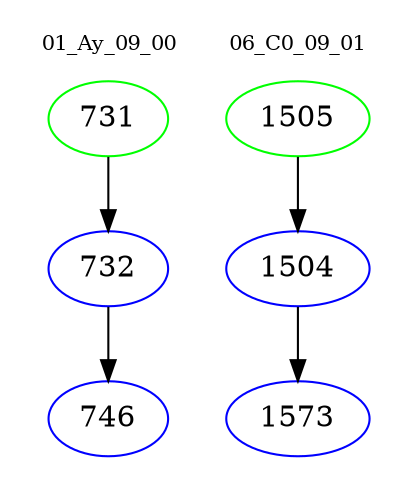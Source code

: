 digraph{
subgraph cluster_0 {
color = white
label = "01_Ay_09_00";
fontsize=10;
T0_731 [label="731", color="green"]
T0_731 -> T0_732 [color="black"]
T0_732 [label="732", color="blue"]
T0_732 -> T0_746 [color="black"]
T0_746 [label="746", color="blue"]
}
subgraph cluster_1 {
color = white
label = "06_C0_09_01";
fontsize=10;
T1_1505 [label="1505", color="green"]
T1_1505 -> T1_1504 [color="black"]
T1_1504 [label="1504", color="blue"]
T1_1504 -> T1_1573 [color="black"]
T1_1573 [label="1573", color="blue"]
}
}
